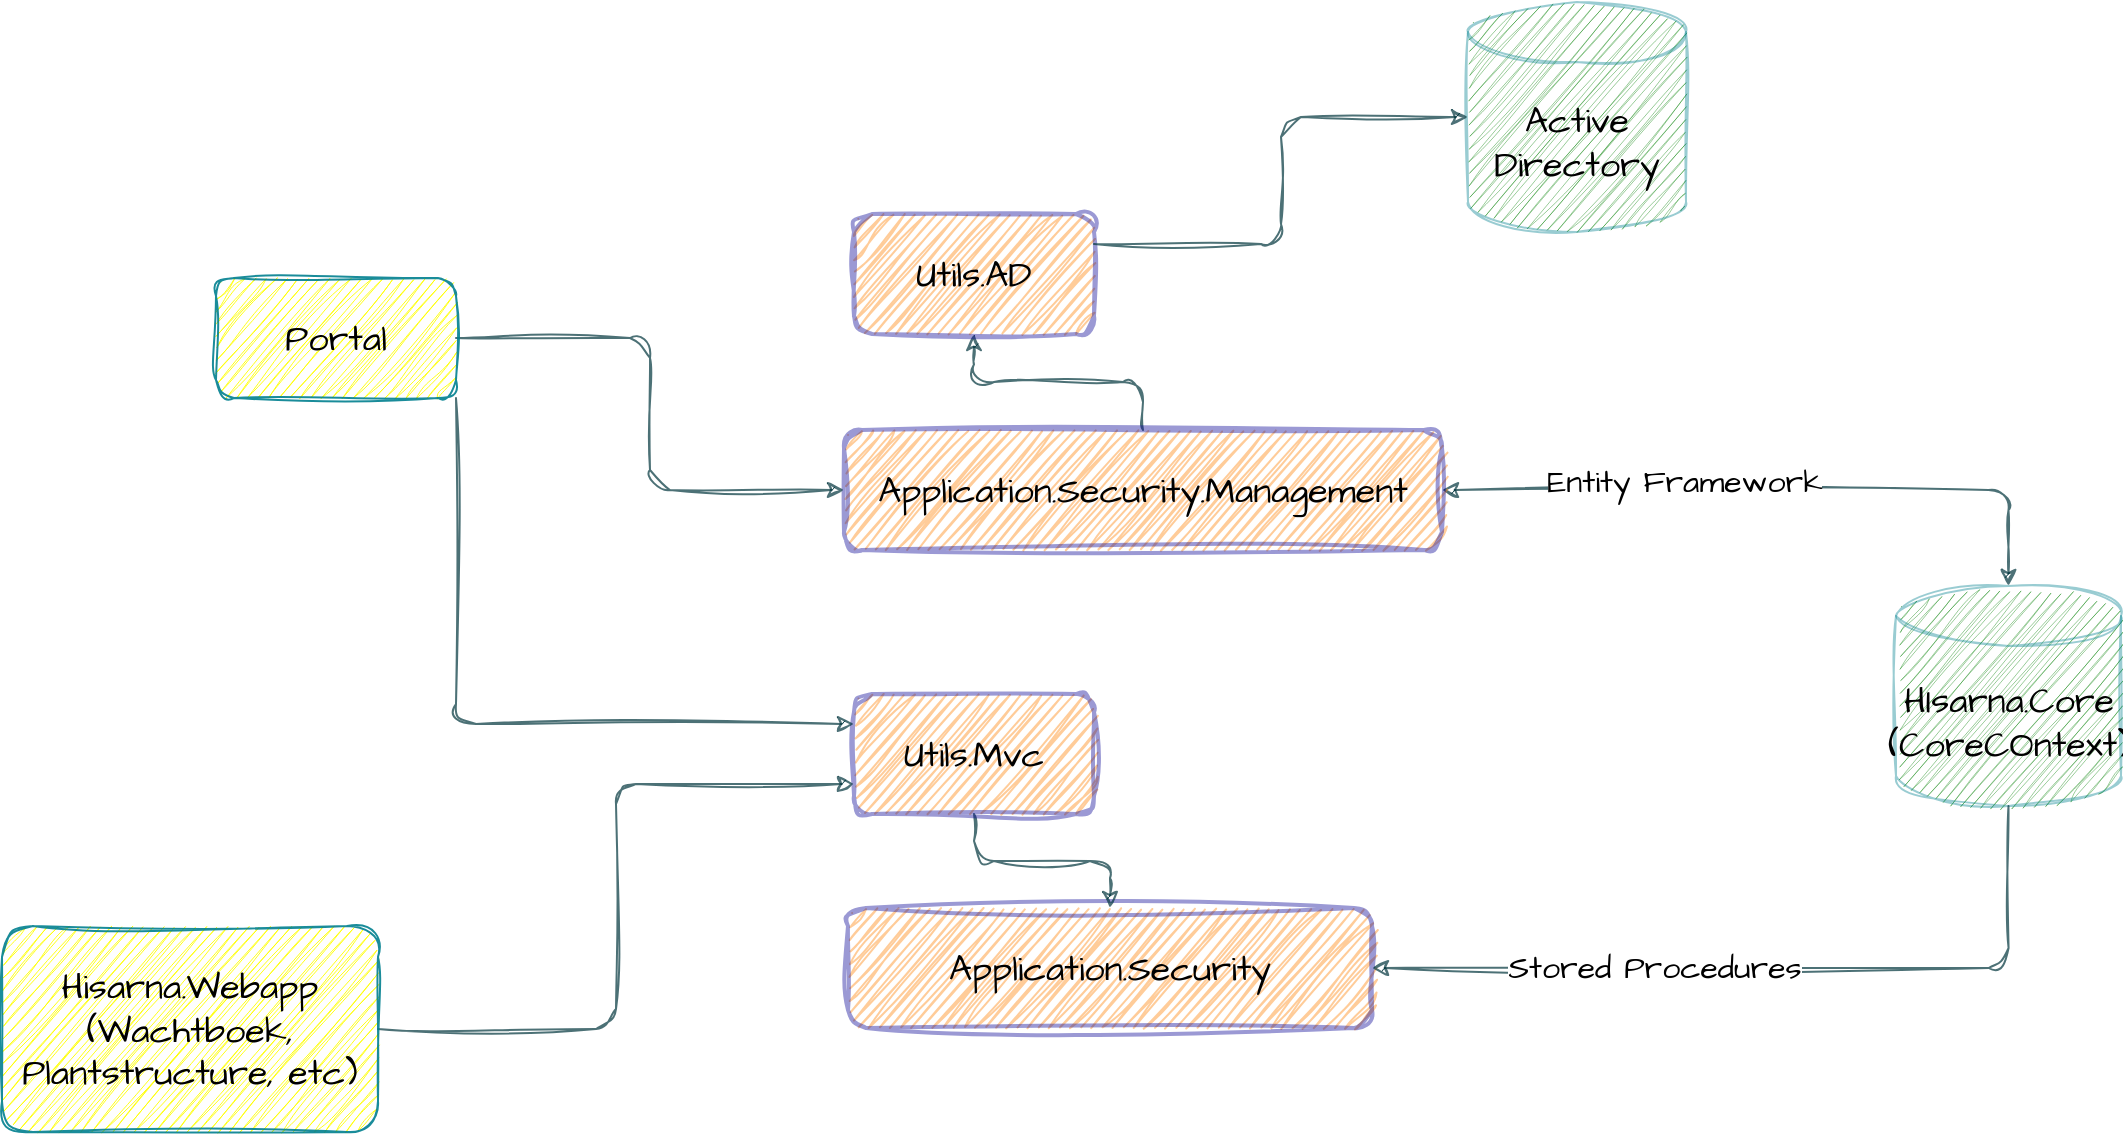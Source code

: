 <mxfile version="24.4.4" type="github">
  <diagram name="Pagina-1" id="mwvZFhLqi_4R-zlfRmPy">
    <mxGraphModel dx="1674" dy="1137" grid="0" gridSize="10" guides="1" tooltips="1" connect="1" arrows="1" fold="1" page="0" pageScale="1" pageWidth="827" pageHeight="1169" math="0" shadow="0">
      <root>
        <mxCell id="0" />
        <mxCell id="1" parent="0" />
        <mxCell id="lm-91KbfVehlCaEgiLmT-8" style="edgeStyle=orthogonalEdgeStyle;rounded=1;sketch=1;hachureGap=4;jiggle=2;curveFitting=1;orthogonalLoop=1;jettySize=auto;html=1;exitX=1;exitY=0.5;exitDx=0;exitDy=0;strokeColor=#01353d;fontFamily=Architects Daughter;fontSource=https%3A%2F%2Ffonts.googleapis.com%2Fcss%3Ffamily%3DArchitects%2BDaughter;fontColor=#000000;fillColor=#F45B69;startArrow=classic;startFill=1;fontSize=18;opacity=70;" edge="1" parent="1" source="lm-91KbfVehlCaEgiLmT-1" target="lm-91KbfVehlCaEgiLmT-6">
          <mxGeometry relative="1" as="geometry" />
        </mxCell>
        <mxCell id="lm-91KbfVehlCaEgiLmT-11" value="Entity Framework" style="edgeLabel;html=1;align=center;verticalAlign=middle;resizable=0;points=[];rounded=1;sketch=1;hachureGap=4;jiggle=2;curveFitting=1;strokeColor=#028090;fontFamily=Architects Daughter;fontSource=https%3A%2F%2Ffonts.googleapis.com%2Fcss%3Ffamily%3DArchitects%2BDaughter;fontColor=#000000;fillColor=#F45B69;fontSize=16;" vertex="1" connectable="0" parent="lm-91KbfVehlCaEgiLmT-8">
          <mxGeometry x="-0.271" y="4" relative="1" as="geometry">
            <mxPoint as="offset" />
          </mxGeometry>
        </mxCell>
        <mxCell id="lm-91KbfVehlCaEgiLmT-12" style="edgeStyle=orthogonalEdgeStyle;rounded=1;sketch=1;hachureGap=4;jiggle=2;curveFitting=1;orthogonalLoop=1;jettySize=auto;html=1;exitX=0.5;exitY=0;exitDx=0;exitDy=0;entryX=0.5;entryY=1;entryDx=0;entryDy=0;strokeColor=#01353d;fontFamily=Architects Daughter;fontSource=https%3A%2F%2Ffonts.googleapis.com%2Fcss%3Ffamily%3DArchitects%2BDaughter;fontColor=#000000;fillColor=#F45B69;fontSize=18;opacity=70;" edge="1" parent="1" source="lm-91KbfVehlCaEgiLmT-1" target="lm-91KbfVehlCaEgiLmT-4">
          <mxGeometry relative="1" as="geometry" />
        </mxCell>
        <mxCell id="lm-91KbfVehlCaEgiLmT-1" value="&lt;font style=&quot;font-size: 18px;&quot;&gt;Application.Security.Management&lt;/font&gt;" style="whiteSpace=wrap;html=1;sketch=1;hachureGap=4;jiggle=2;curveFitting=1;strokeColor=#070093;fontFamily=Architects Daughter;fontSource=https%3A%2F%2Ffonts.googleapis.com%2Fcss%3Ffamily%3DArchitects%2BDaughter;fontColor=#000000;fillColor=#ff8000;opacity=40;rounded=1;fontSize=18;strokeWidth=2;" vertex="1" parent="1">
          <mxGeometry x="255" y="184" width="299" height="60" as="geometry" />
        </mxCell>
        <mxCell id="lm-91KbfVehlCaEgiLmT-2" value="&lt;font style=&quot;font-size: 18px;&quot;&gt;Application.Security&lt;/font&gt;" style="whiteSpace=wrap;html=1;sketch=1;hachureGap=4;jiggle=2;curveFitting=1;strokeColor=#070093;fontFamily=Architects Daughter;fontSource=https%3A%2F%2Ffonts.googleapis.com%2Fcss%3Ffamily%3DArchitects%2BDaughter;fontColor=#000000;fillColor=#ff8000;opacity=40;rounded=1;fontSize=18;strokeWidth=2;" vertex="1" parent="1">
          <mxGeometry x="257" y="423" width="262" height="60" as="geometry" />
        </mxCell>
        <mxCell id="lm-91KbfVehlCaEgiLmT-13" style="edgeStyle=orthogonalEdgeStyle;rounded=1;sketch=1;hachureGap=4;jiggle=2;curveFitting=1;orthogonalLoop=1;jettySize=auto;html=1;exitX=0.5;exitY=1;exitDx=0;exitDy=0;strokeColor=#01353d;fontFamily=Architects Daughter;fontSource=https%3A%2F%2Ffonts.googleapis.com%2Fcss%3Ffamily%3DArchitects%2BDaughter;fontColor=#000000;fillColor=#F45B69;fontSize=18;opacity=70;" edge="1" parent="1" source="lm-91KbfVehlCaEgiLmT-3" target="lm-91KbfVehlCaEgiLmT-2">
          <mxGeometry relative="1" as="geometry" />
        </mxCell>
        <mxCell id="lm-91KbfVehlCaEgiLmT-3" value="&lt;font style=&quot;font-size: 18px;&quot;&gt;Utils.Mvc&lt;/font&gt;" style="whiteSpace=wrap;html=1;sketch=1;hachureGap=4;jiggle=2;curveFitting=1;strokeColor=#070093;fontFamily=Architects Daughter;fontSource=https%3A%2F%2Ffonts.googleapis.com%2Fcss%3Ffamily%3DArchitects%2BDaughter;fontColor=#000000;fillColor=#ff8000;opacity=40;rounded=1;fontSize=18;strokeWidth=2;" vertex="1" parent="1">
          <mxGeometry x="260" y="316" width="120" height="60" as="geometry" />
        </mxCell>
        <mxCell id="lm-91KbfVehlCaEgiLmT-4" value="&lt;font style=&quot;font-size: 18px;&quot;&gt;Utils.AD&lt;/font&gt;" style="whiteSpace=wrap;html=1;sketch=1;hachureGap=4;jiggle=2;curveFitting=1;strokeColor=#070093;fontFamily=Architects Daughter;fontSource=https%3A%2F%2Ffonts.googleapis.com%2Fcss%3Ffamily%3DArchitects%2BDaughter;fontColor=#000000;fillColor=#ff8000;opacity=40;rounded=1;fontSize=18;strokeWidth=2;" vertex="1" parent="1">
          <mxGeometry x="260" y="76" width="120" height="60" as="geometry" />
        </mxCell>
        <mxCell id="lm-91KbfVehlCaEgiLmT-5" value="Active Directory" style="shape=cylinder3;whiteSpace=wrap;html=1;boundedLbl=1;backgroundOutline=1;size=15;sketch=1;hachureGap=4;jiggle=2;curveFitting=1;strokeColor=#028090;fontFamily=Architects Daughter;fontSource=https%3A%2F%2Ffonts.googleapis.com%2Fcss%3Ffamily%3DArchitects%2BDaughter;fontColor=#000000;fillColor=#008000;rounded=1;fontSize=18;opacity=40;" vertex="1" parent="1">
          <mxGeometry x="567" y="-30" width="109" height="115" as="geometry" />
        </mxCell>
        <mxCell id="lm-91KbfVehlCaEgiLmT-6" value="&lt;div style=&quot;font-size: 18px;&quot;&gt;HIsarna.Core&lt;/div&gt;&lt;div style=&quot;font-size: 18px;&quot;&gt;(CoreCOntext)&lt;br style=&quot;font-size: 18px;&quot;&gt;&lt;/div&gt;" style="shape=cylinder3;whiteSpace=wrap;html=1;boundedLbl=1;backgroundOutline=1;size=15;sketch=1;hachureGap=4;jiggle=2;curveFitting=1;strokeColor=#028090;fontFamily=Architects Daughter;fontSource=https%3A%2F%2Ffonts.googleapis.com%2Fcss%3Ffamily%3DArchitects%2BDaughter;fontColor=#000000;fillColor=#008000;rounded=1;fontSize=18;opacity=40;" vertex="1" parent="1">
          <mxGeometry x="781" y="262" width="112.5" height="110" as="geometry" />
        </mxCell>
        <mxCell id="lm-91KbfVehlCaEgiLmT-7" style="edgeStyle=orthogonalEdgeStyle;rounded=1;sketch=1;hachureGap=4;jiggle=2;curveFitting=1;orthogonalLoop=1;jettySize=auto;html=1;exitX=1;exitY=0.25;exitDx=0;exitDy=0;entryX=0;entryY=0.5;entryDx=0;entryDy=0;entryPerimeter=0;strokeColor=#01353d;fontFamily=Architects Daughter;fontSource=https%3A%2F%2Ffonts.googleapis.com%2Fcss%3Ffamily%3DArchitects%2BDaughter;fontColor=#000000;fillColor=#F45B69;curved=0;fontSize=18;opacity=70;" edge="1" parent="1" source="lm-91KbfVehlCaEgiLmT-4" target="lm-91KbfVehlCaEgiLmT-5">
          <mxGeometry relative="1" as="geometry" />
        </mxCell>
        <mxCell id="lm-91KbfVehlCaEgiLmT-9" style="edgeStyle=orthogonalEdgeStyle;rounded=1;sketch=1;hachureGap=4;jiggle=2;curveFitting=1;orthogonalLoop=1;jettySize=auto;html=1;exitX=1;exitY=0.5;exitDx=0;exitDy=0;entryX=0.5;entryY=1;entryDx=0;entryDy=0;entryPerimeter=0;strokeColor=#01353d;fontFamily=Architects Daughter;fontSource=https%3A%2F%2Ffonts.googleapis.com%2Fcss%3Ffamily%3DArchitects%2BDaughter;fontColor=#000000;fillColor=#F45B69;startArrow=classic;startFill=1;endArrow=none;endFill=0;fontSize=18;opacity=70;" edge="1" parent="1" source="lm-91KbfVehlCaEgiLmT-2" target="lm-91KbfVehlCaEgiLmT-6">
          <mxGeometry relative="1" as="geometry" />
        </mxCell>
        <mxCell id="lm-91KbfVehlCaEgiLmT-10" value="Stored Procedures" style="edgeLabel;html=1;align=center;verticalAlign=middle;resizable=0;points=[];rounded=1;sketch=1;hachureGap=4;jiggle=2;curveFitting=1;strokeColor=#028090;fontFamily=Architects Daughter;fontSource=https%3A%2F%2Ffonts.googleapis.com%2Fcss%3Ffamily%3DArchitects%2BDaughter;fontColor=#000000;fillColor=#F45B69;fontSize=16;" vertex="1" connectable="0" parent="lm-91KbfVehlCaEgiLmT-9">
          <mxGeometry x="-0.293" relative="1" as="geometry">
            <mxPoint as="offset" />
          </mxGeometry>
        </mxCell>
        <mxCell id="lm-91KbfVehlCaEgiLmT-16" style="edgeStyle=orthogonalEdgeStyle;rounded=1;sketch=1;hachureGap=4;jiggle=2;curveFitting=1;orthogonalLoop=1;jettySize=auto;html=1;entryX=0;entryY=0.5;entryDx=0;entryDy=0;strokeColor=#01353d;fontFamily=Architects Daughter;fontSource=https%3A%2F%2Ffonts.googleapis.com%2Fcss%3Ffamily%3DArchitects%2BDaughter;fontColor=#E4FDE1;fillColor=#F45B69;opacity=70;" edge="1" parent="1" source="lm-91KbfVehlCaEgiLmT-14" target="lm-91KbfVehlCaEgiLmT-1">
          <mxGeometry relative="1" as="geometry" />
        </mxCell>
        <mxCell id="lm-91KbfVehlCaEgiLmT-17" style="edgeStyle=orthogonalEdgeStyle;rounded=1;sketch=1;hachureGap=4;jiggle=2;curveFitting=1;orthogonalLoop=1;jettySize=auto;html=1;exitX=1;exitY=1;exitDx=0;exitDy=0;entryX=0;entryY=0.25;entryDx=0;entryDy=0;strokeColor=#01353d;fontFamily=Architects Daughter;fontSource=https%3A%2F%2Ffonts.googleapis.com%2Fcss%3Ffamily%3DArchitects%2BDaughter;fontColor=#E4FDE1;fillColor=#F45B69;opacity=70;" edge="1" parent="1" source="lm-91KbfVehlCaEgiLmT-14" target="lm-91KbfVehlCaEgiLmT-3">
          <mxGeometry relative="1" as="geometry" />
        </mxCell>
        <mxCell id="lm-91KbfVehlCaEgiLmT-14" value="Portal" style="whiteSpace=wrap;html=1;rounded=1;sketch=1;hachureGap=4;jiggle=2;curveFitting=1;strokeColor=#028090;fontFamily=Architects Daughter;fontSource=https%3A%2F%2Ffonts.googleapis.com%2Fcss%3Ffamily%3DArchitects%2BDaughter;fontColor=#000000;fillColor=#ffff00;fontSize=18;opacity=90;" vertex="1" parent="1">
          <mxGeometry x="-59" y="108" width="120" height="60" as="geometry" />
        </mxCell>
        <mxCell id="lm-91KbfVehlCaEgiLmT-18" style="edgeStyle=orthogonalEdgeStyle;rounded=1;sketch=1;hachureGap=4;jiggle=2;curveFitting=1;orthogonalLoop=1;jettySize=auto;html=1;entryX=0;entryY=0.75;entryDx=0;entryDy=0;strokeColor=#01353d;fontFamily=Architects Daughter;fontSource=https%3A%2F%2Ffonts.googleapis.com%2Fcss%3Ffamily%3DArchitects%2BDaughter;fontColor=#E4FDE1;fillColor=#F45B69;opacity=70;" edge="1" parent="1" source="lm-91KbfVehlCaEgiLmT-15" target="lm-91KbfVehlCaEgiLmT-3">
          <mxGeometry relative="1" as="geometry" />
        </mxCell>
        <mxCell id="lm-91KbfVehlCaEgiLmT-15" value="&lt;div style=&quot;font-size: 18px;&quot;&gt;Hisarna.Webapp&lt;/div&gt;&lt;div style=&quot;font-size: 18px;&quot;&gt;(Wachtboek, Plantstructure, etc)&lt;br style=&quot;font-size: 18px;&quot;&gt;&lt;/div&gt;" style="whiteSpace=wrap;html=1;rounded=1;sketch=1;hachureGap=4;jiggle=2;curveFitting=1;strokeColor=#028090;fontFamily=Architects Daughter;fontSource=https%3A%2F%2Ffonts.googleapis.com%2Fcss%3Ffamily%3DArchitects%2BDaughter;fontColor=#000000;fillColor=#ffff00;fontSize=18;opacity=90;" vertex="1" parent="1">
          <mxGeometry x="-166" y="432" width="188" height="103" as="geometry" />
        </mxCell>
      </root>
    </mxGraphModel>
  </diagram>
</mxfile>
